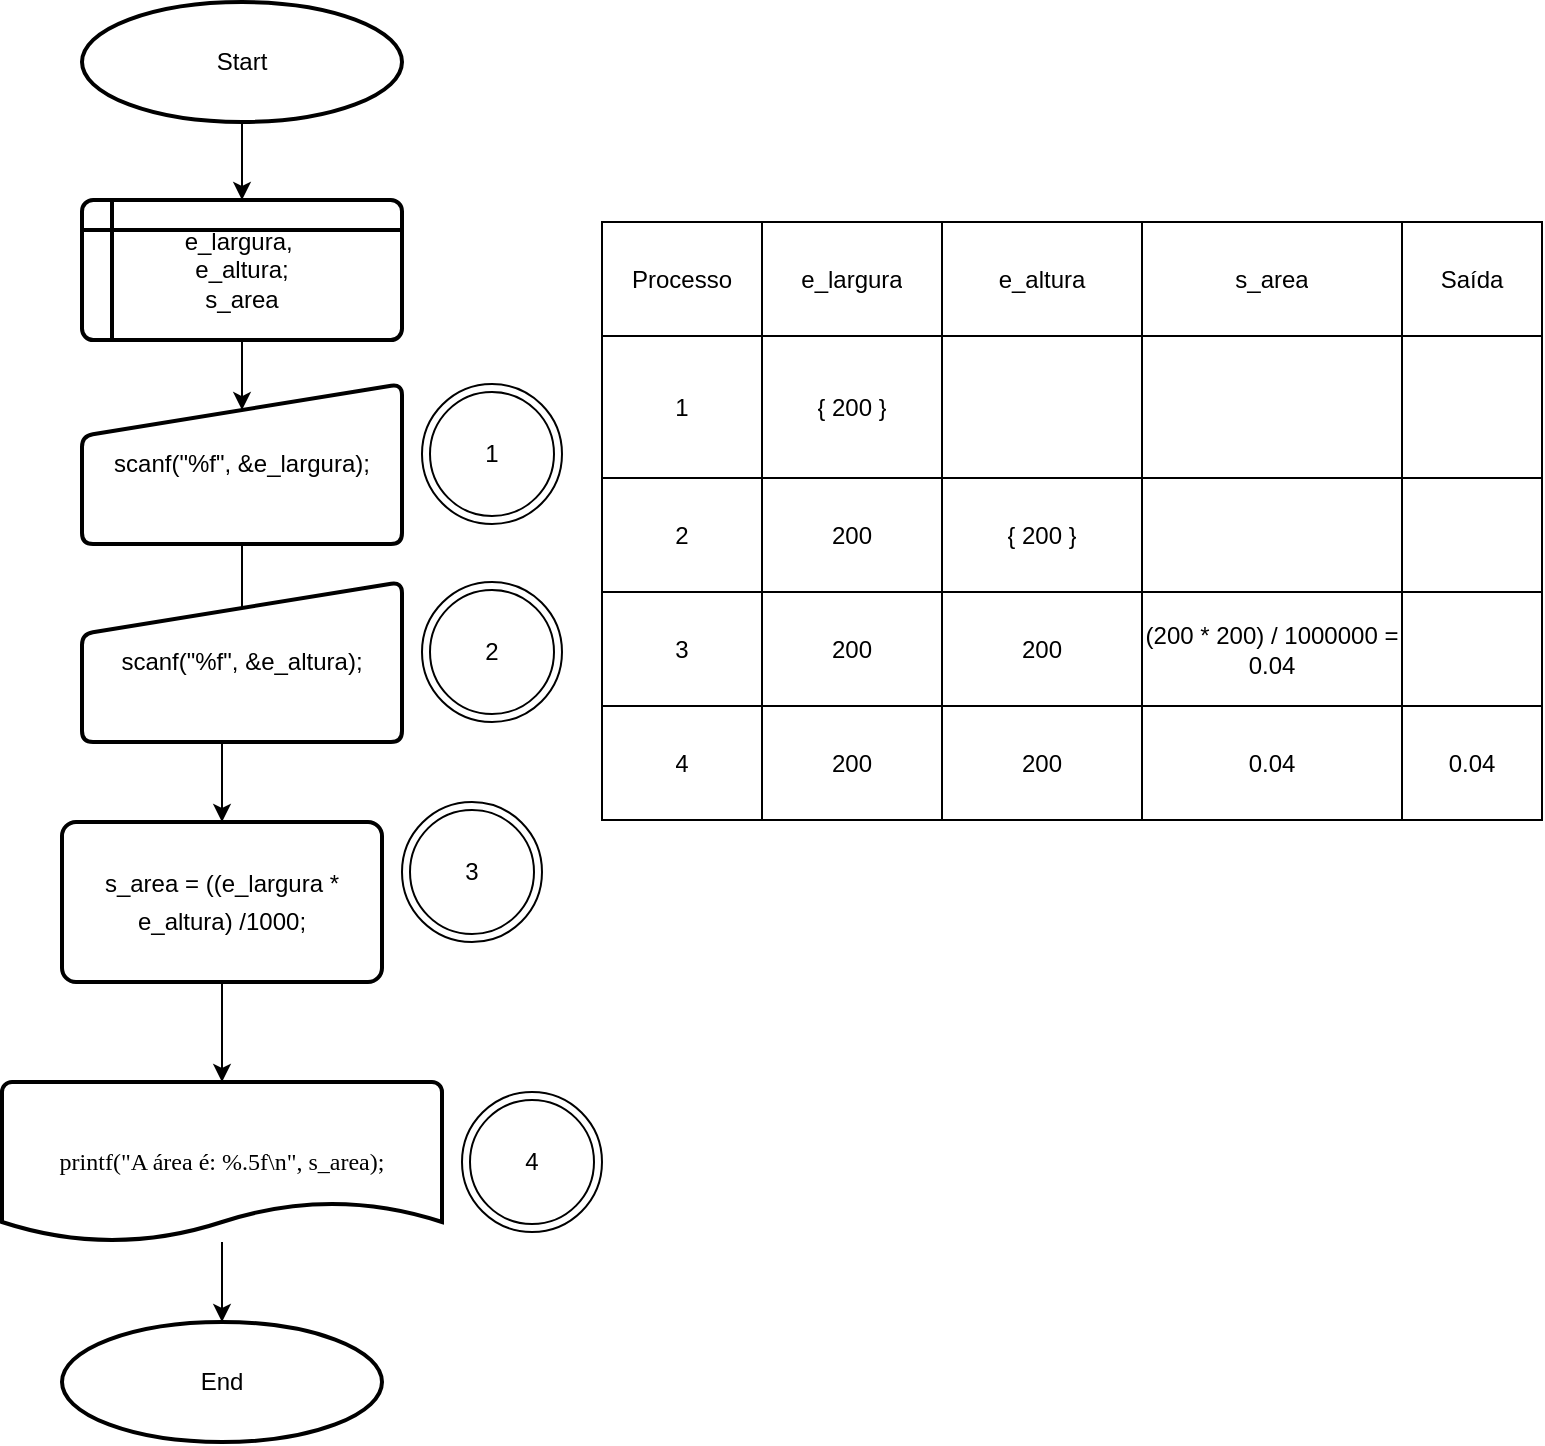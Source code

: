 <mxfile version="13.6.9" type="device"><diagram id="ngkFcMSGOst9pc05mTut" name="Page-1"><mxGraphModel dx="1422" dy="724" grid="1" gridSize="10" guides="1" tooltips="1" connect="1" arrows="1" fold="1" page="1" pageScale="1" pageWidth="827" pageHeight="1169" math="0" shadow="0"><root><mxCell id="0"/><mxCell id="1" parent="0"/><mxCell id="Iz894pelfajbpSJn3165-12" style="edgeStyle=orthogonalEdgeStyle;rounded=0;orthogonalLoop=1;jettySize=auto;html=1;exitX=0.5;exitY=1;exitDx=0;exitDy=0;entryX=0.5;entryY=0;entryDx=0;entryDy=0;" parent="1" source="Iz894pelfajbpSJn3165-4" target="Iz894pelfajbpSJn3165-10" edge="1"><mxGeometry relative="1" as="geometry"/></mxCell><mxCell id="Iz894pelfajbpSJn3165-4" value="&lt;div style=&quot;line-height: 19px&quot;&gt;&lt;span style=&quot;background-color: rgb(255 , 255 , 255)&quot;&gt;&lt;font style=&quot;font-size: 12px&quot;&gt;scanf(&quot;%f&quot;, &amp;amp;e_largura);&lt;/font&gt;&lt;/span&gt;&lt;/div&gt;" style="html=1;strokeWidth=2;shape=manualInput;whiteSpace=wrap;rounded=1;size=26;arcSize=11;" parent="1" vertex="1"><mxGeometry x="80" y="231" width="160" height="80" as="geometry"/></mxCell><mxCell id="Iz894pelfajbpSJn3165-9" style="edgeStyle=orthogonalEdgeStyle;rounded=0;orthogonalLoop=1;jettySize=auto;html=1;exitX=0.5;exitY=1;exitDx=0;exitDy=0;entryX=0.5;entryY=0.163;entryDx=0;entryDy=0;entryPerimeter=0;" parent="1" source="Iz894pelfajbpSJn3165-5" target="Iz894pelfajbpSJn3165-4" edge="1"><mxGeometry relative="1" as="geometry"/></mxCell><mxCell id="Iz894pelfajbpSJn3165-5" value="e_largura,&amp;nbsp;&lt;br&gt;e_altura;&lt;br&gt;s_area" style="shape=internalStorage;whiteSpace=wrap;html=1;dx=15;dy=15;rounded=1;arcSize=8;strokeWidth=2;" parent="1" vertex="1"><mxGeometry x="80" y="139" width="160" height="70" as="geometry"/></mxCell><mxCell id="Iz894pelfajbpSJn3165-8" style="edgeStyle=orthogonalEdgeStyle;rounded=0;orthogonalLoop=1;jettySize=auto;html=1;exitX=0.5;exitY=1;exitDx=0;exitDy=0;exitPerimeter=0;entryX=0.5;entryY=0;entryDx=0;entryDy=0;" parent="1" source="Iz894pelfajbpSJn3165-6" target="Iz894pelfajbpSJn3165-5" edge="1"><mxGeometry relative="1" as="geometry"/></mxCell><mxCell id="Iz894pelfajbpSJn3165-6" value="Start" style="strokeWidth=2;html=1;shape=mxgraph.flowchart.start_1;whiteSpace=wrap;" parent="1" vertex="1"><mxGeometry x="80" y="40" width="160" height="60" as="geometry"/></mxCell><mxCell id="Iz894pelfajbpSJn3165-18" value="" style="edgeStyle=orthogonalEdgeStyle;rounded=0;orthogonalLoop=1;jettySize=auto;html=1;" parent="1" source="Iz894pelfajbpSJn3165-10" target="Iz894pelfajbpSJn3165-13" edge="1"><mxGeometry relative="1" as="geometry"/></mxCell><mxCell id="Iz894pelfajbpSJn3165-10" value="&lt;div style=&quot;line-height: 19px&quot;&gt;&lt;span style=&quot;background-color: rgb(255 , 255 , 255)&quot;&gt;&lt;font style=&quot;font-size: 12px&quot;&gt;s_area = ((e_largura * e_altura) /1000;&lt;/font&gt;&lt;/span&gt;&lt;/div&gt;" style="rounded=1;whiteSpace=wrap;html=1;absoluteArcSize=1;arcSize=14;strokeWidth=2;" parent="1" vertex="1"><mxGeometry x="70" y="450" width="160" height="80" as="geometry"/></mxCell><mxCell id="Iz894pelfajbpSJn3165-17" value="" style="edgeStyle=orthogonalEdgeStyle;rounded=0;orthogonalLoop=1;jettySize=auto;html=1;" parent="1" source="Iz894pelfajbpSJn3165-13" target="Iz894pelfajbpSJn3165-14" edge="1"><mxGeometry relative="1" as="geometry"/></mxCell><mxCell id="Iz894pelfajbpSJn3165-13" value="&lt;div style=&quot;line-height: 19px&quot;&gt;&lt;div&gt;&lt;span style=&quot;background-color: rgb(255 , 255 , 255)&quot;&gt;&lt;font face=&quot;Verdana&quot; style=&quot;font-size: 12px&quot;&gt; printf(&quot;A área é: %.5f\n&quot;, s_area);&lt;/font&gt;&lt;/span&gt;&lt;/div&gt;&lt;/div&gt;" style="strokeWidth=2;html=1;shape=mxgraph.flowchart.document2;whiteSpace=wrap;size=0.25;" parent="1" vertex="1"><mxGeometry x="40" y="580" width="220" height="80" as="geometry"/></mxCell><mxCell id="Iz894pelfajbpSJn3165-14" value="End" style="strokeWidth=2;html=1;shape=mxgraph.flowchart.start_1;whiteSpace=wrap;" parent="1" vertex="1"><mxGeometry x="70" y="700" width="160" height="60" as="geometry"/></mxCell><mxCell id="ano4e-ZF5pAxgqL-EK3d-1" value="1" style="ellipse;shape=doubleEllipse;whiteSpace=wrap;html=1;aspect=fixed;" vertex="1" parent="1"><mxGeometry x="250" y="231" width="70" height="70" as="geometry"/></mxCell><mxCell id="ano4e-ZF5pAxgqL-EK3d-2" value="2" style="ellipse;shape=doubleEllipse;whiteSpace=wrap;html=1;aspect=fixed;" vertex="1" parent="1"><mxGeometry x="250" y="330" width="70" height="70" as="geometry"/></mxCell><mxCell id="ano4e-ZF5pAxgqL-EK3d-3" value="3" style="ellipse;shape=doubleEllipse;whiteSpace=wrap;html=1;aspect=fixed;" vertex="1" parent="1"><mxGeometry x="240" y="440" width="70" height="70" as="geometry"/></mxCell><mxCell id="Iz894pelfajbpSJn3165-48" value="" style="shape=table;html=1;whiteSpace=wrap;startSize=0;container=1;collapsible=0;childLayout=tableLayout;" parent="1" vertex="1"><mxGeometry x="340" y="150" width="470" height="299" as="geometry"/></mxCell><mxCell id="Iz894pelfajbpSJn3165-49" value="" style="shape=partialRectangle;html=1;whiteSpace=wrap;collapsible=0;dropTarget=0;pointerEvents=0;fillColor=none;top=0;left=0;bottom=0;right=0;points=[[0,0.5],[1,0.5]];portConstraint=eastwest;" parent="Iz894pelfajbpSJn3165-48" vertex="1"><mxGeometry width="470" height="57" as="geometry"/></mxCell><mxCell id="Iz894pelfajbpSJn3165-50" value="Processo" style="shape=partialRectangle;html=1;whiteSpace=wrap;connectable=0;overflow=hidden;fillColor=none;top=0;left=0;bottom=0;right=0;" parent="Iz894pelfajbpSJn3165-49" vertex="1"><mxGeometry width="80" height="57" as="geometry"/></mxCell><mxCell id="Iz894pelfajbpSJn3165-51" value="e_largura" style="shape=partialRectangle;html=1;whiteSpace=wrap;connectable=0;overflow=hidden;fillColor=none;top=0;left=0;bottom=0;right=0;" parent="Iz894pelfajbpSJn3165-49" vertex="1"><mxGeometry x="80" width="90" height="57" as="geometry"/></mxCell><mxCell id="Iz894pelfajbpSJn3165-52" value="e_altura" style="shape=partialRectangle;html=1;whiteSpace=wrap;connectable=0;overflow=hidden;fillColor=none;top=0;left=0;bottom=0;right=0;" parent="Iz894pelfajbpSJn3165-49" vertex="1"><mxGeometry x="170" width="100" height="57" as="geometry"/></mxCell><mxCell id="Iz894pelfajbpSJn3165-53" value="s_area" style="shape=partialRectangle;html=1;whiteSpace=wrap;connectable=0;overflow=hidden;fillColor=none;top=0;left=0;bottom=0;right=0;" parent="Iz894pelfajbpSJn3165-49" vertex="1"><mxGeometry x="270" width="130" height="57" as="geometry"/></mxCell><mxCell id="ano4e-ZF5pAxgqL-EK3d-4" value="Saída" style="shape=partialRectangle;html=1;whiteSpace=wrap;connectable=0;overflow=hidden;fillColor=none;top=0;left=0;bottom=0;right=0;" vertex="1" parent="Iz894pelfajbpSJn3165-49"><mxGeometry x="400" width="70" height="57" as="geometry"/></mxCell><mxCell id="Iz894pelfajbpSJn3165-54" value="" style="shape=partialRectangle;html=1;whiteSpace=wrap;collapsible=0;dropTarget=0;pointerEvents=0;fillColor=none;top=0;left=0;bottom=0;right=0;points=[[0,0.5],[1,0.5]];portConstraint=eastwest;" parent="Iz894pelfajbpSJn3165-48" vertex="1"><mxGeometry y="57" width="470" height="71" as="geometry"/></mxCell><mxCell id="Iz894pelfajbpSJn3165-55" value="1" style="shape=partialRectangle;html=1;whiteSpace=wrap;connectable=0;overflow=hidden;fillColor=none;top=0;left=0;bottom=0;right=0;" parent="Iz894pelfajbpSJn3165-54" vertex="1"><mxGeometry width="80" height="71" as="geometry"/></mxCell><mxCell id="Iz894pelfajbpSJn3165-56" value="{ 200 }" style="shape=partialRectangle;html=1;whiteSpace=wrap;connectable=0;overflow=hidden;fillColor=none;top=0;left=0;bottom=0;right=0;" parent="Iz894pelfajbpSJn3165-54" vertex="1"><mxGeometry x="80" width="90" height="71" as="geometry"/></mxCell><mxCell id="Iz894pelfajbpSJn3165-57" value="" style="shape=partialRectangle;html=1;whiteSpace=wrap;connectable=0;overflow=hidden;fillColor=none;top=0;left=0;bottom=0;right=0;" parent="Iz894pelfajbpSJn3165-54" vertex="1"><mxGeometry x="170" width="100" height="71" as="geometry"/></mxCell><mxCell id="Iz894pelfajbpSJn3165-58" value="" style="shape=partialRectangle;html=1;whiteSpace=wrap;connectable=0;overflow=hidden;fillColor=none;top=0;left=0;bottom=0;right=0;" parent="Iz894pelfajbpSJn3165-54" vertex="1"><mxGeometry x="270" width="130" height="71" as="geometry"/></mxCell><mxCell id="ano4e-ZF5pAxgqL-EK3d-5" style="shape=partialRectangle;html=1;whiteSpace=wrap;connectable=0;overflow=hidden;fillColor=none;top=0;left=0;bottom=0;right=0;" vertex="1" parent="Iz894pelfajbpSJn3165-54"><mxGeometry x="400" width="70" height="71" as="geometry"/></mxCell><mxCell id="Iz894pelfajbpSJn3165-59" value="" style="shape=partialRectangle;html=1;whiteSpace=wrap;collapsible=0;dropTarget=0;pointerEvents=0;fillColor=none;top=0;left=0;bottom=0;right=0;points=[[0,0.5],[1,0.5]];portConstraint=eastwest;" parent="Iz894pelfajbpSJn3165-48" vertex="1"><mxGeometry y="128" width="470" height="57" as="geometry"/></mxCell><mxCell id="Iz894pelfajbpSJn3165-60" value="2" style="shape=partialRectangle;html=1;whiteSpace=wrap;connectable=0;overflow=hidden;fillColor=none;top=0;left=0;bottom=0;right=0;" parent="Iz894pelfajbpSJn3165-59" vertex="1"><mxGeometry width="80" height="57" as="geometry"/></mxCell><mxCell id="Iz894pelfajbpSJn3165-61" value="200" style="shape=partialRectangle;html=1;whiteSpace=wrap;connectable=0;overflow=hidden;fillColor=none;top=0;left=0;bottom=0;right=0;" parent="Iz894pelfajbpSJn3165-59" vertex="1"><mxGeometry x="80" width="90" height="57" as="geometry"/></mxCell><mxCell id="Iz894pelfajbpSJn3165-62" value="{ 200 }" style="shape=partialRectangle;html=1;whiteSpace=wrap;connectable=0;overflow=hidden;fillColor=none;top=0;left=0;bottom=0;right=0;" parent="Iz894pelfajbpSJn3165-59" vertex="1"><mxGeometry x="170" width="100" height="57" as="geometry"/></mxCell><mxCell id="Iz894pelfajbpSJn3165-63" value="" style="shape=partialRectangle;html=1;whiteSpace=wrap;connectable=0;overflow=hidden;fillColor=none;top=0;left=0;bottom=0;right=0;" parent="Iz894pelfajbpSJn3165-59" vertex="1"><mxGeometry x="270" width="130" height="57" as="geometry"/></mxCell><mxCell id="ano4e-ZF5pAxgqL-EK3d-6" style="shape=partialRectangle;html=1;whiteSpace=wrap;connectable=0;overflow=hidden;fillColor=none;top=0;left=0;bottom=0;right=0;" vertex="1" parent="Iz894pelfajbpSJn3165-59"><mxGeometry x="400" width="70" height="57" as="geometry"/></mxCell><mxCell id="Iz894pelfajbpSJn3165-64" value="" style="shape=partialRectangle;html=1;whiteSpace=wrap;collapsible=0;dropTarget=0;pointerEvents=0;fillColor=none;top=0;left=0;bottom=0;right=0;points=[[0,0.5],[1,0.5]];portConstraint=eastwest;" parent="Iz894pelfajbpSJn3165-48" vertex="1"><mxGeometry y="185" width="470" height="57" as="geometry"/></mxCell><mxCell id="Iz894pelfajbpSJn3165-65" value="3" style="shape=partialRectangle;html=1;whiteSpace=wrap;connectable=0;overflow=hidden;fillColor=none;top=0;left=0;bottom=0;right=0;" parent="Iz894pelfajbpSJn3165-64" vertex="1"><mxGeometry width="80" height="57" as="geometry"/></mxCell><mxCell id="Iz894pelfajbpSJn3165-66" value="200" style="shape=partialRectangle;html=1;whiteSpace=wrap;connectable=0;overflow=hidden;fillColor=none;top=0;left=0;bottom=0;right=0;" parent="Iz894pelfajbpSJn3165-64" vertex="1"><mxGeometry x="80" width="90" height="57" as="geometry"/></mxCell><mxCell id="Iz894pelfajbpSJn3165-67" value="200" style="shape=partialRectangle;html=1;whiteSpace=wrap;connectable=0;overflow=hidden;fillColor=none;top=0;left=0;bottom=0;right=0;" parent="Iz894pelfajbpSJn3165-64" vertex="1"><mxGeometry x="170" width="100" height="57" as="geometry"/></mxCell><mxCell id="Iz894pelfajbpSJn3165-68" value="(200 * 200) / 1000000 = 0.04" style="shape=partialRectangle;html=1;whiteSpace=wrap;connectable=0;overflow=hidden;fillColor=none;top=0;left=0;bottom=0;right=0;" parent="Iz894pelfajbpSJn3165-64" vertex="1"><mxGeometry x="270" width="130" height="57" as="geometry"/></mxCell><mxCell id="ano4e-ZF5pAxgqL-EK3d-7" style="shape=partialRectangle;html=1;whiteSpace=wrap;connectable=0;overflow=hidden;fillColor=none;top=0;left=0;bottom=0;right=0;" vertex="1" parent="Iz894pelfajbpSJn3165-64"><mxGeometry x="400" width="70" height="57" as="geometry"/></mxCell><mxCell id="ano4e-ZF5pAxgqL-EK3d-9" style="shape=partialRectangle;html=1;whiteSpace=wrap;collapsible=0;dropTarget=0;pointerEvents=0;fillColor=none;top=0;left=0;bottom=0;right=0;points=[[0,0.5],[1,0.5]];portConstraint=eastwest;" vertex="1" parent="Iz894pelfajbpSJn3165-48"><mxGeometry y="242" width="470" height="57" as="geometry"/></mxCell><mxCell id="ano4e-ZF5pAxgqL-EK3d-10" value="4" style="shape=partialRectangle;html=1;whiteSpace=wrap;connectable=0;overflow=hidden;fillColor=none;top=0;left=0;bottom=0;right=0;" vertex="1" parent="ano4e-ZF5pAxgqL-EK3d-9"><mxGeometry width="80" height="57" as="geometry"/></mxCell><mxCell id="ano4e-ZF5pAxgqL-EK3d-11" value="200" style="shape=partialRectangle;html=1;whiteSpace=wrap;connectable=0;overflow=hidden;fillColor=none;top=0;left=0;bottom=0;right=0;" vertex="1" parent="ano4e-ZF5pAxgqL-EK3d-9"><mxGeometry x="80" width="90" height="57" as="geometry"/></mxCell><mxCell id="ano4e-ZF5pAxgqL-EK3d-12" value="200" style="shape=partialRectangle;html=1;whiteSpace=wrap;connectable=0;overflow=hidden;fillColor=none;top=0;left=0;bottom=0;right=0;" vertex="1" parent="ano4e-ZF5pAxgqL-EK3d-9"><mxGeometry x="170" width="100" height="57" as="geometry"/></mxCell><mxCell id="ano4e-ZF5pAxgqL-EK3d-13" value="0.04" style="shape=partialRectangle;html=1;whiteSpace=wrap;connectable=0;overflow=hidden;fillColor=none;top=0;left=0;bottom=0;right=0;" vertex="1" parent="ano4e-ZF5pAxgqL-EK3d-9"><mxGeometry x="270" width="130" height="57" as="geometry"/></mxCell><mxCell id="ano4e-ZF5pAxgqL-EK3d-14" value="0.04" style="shape=partialRectangle;html=1;whiteSpace=wrap;connectable=0;overflow=hidden;fillColor=none;top=0;left=0;bottom=0;right=0;" vertex="1" parent="ano4e-ZF5pAxgqL-EK3d-9"><mxGeometry x="400" width="70" height="57" as="geometry"/></mxCell><mxCell id="ano4e-ZF5pAxgqL-EK3d-8" value="&lt;div style=&quot;line-height: 19px&quot;&gt;&lt;span style=&quot;background-color: rgb(255 , 255 , 255)&quot;&gt;scanf(&quot;%f&quot;, &amp;amp;e_altura);&lt;/span&gt;&lt;br&gt;&lt;/div&gt;" style="html=1;strokeWidth=2;shape=manualInput;whiteSpace=wrap;rounded=1;size=26;arcSize=11;" vertex="1" parent="1"><mxGeometry x="80" y="330" width="160" height="80" as="geometry"/></mxCell><mxCell id="ano4e-ZF5pAxgqL-EK3d-15" value="4" style="ellipse;shape=doubleEllipse;whiteSpace=wrap;html=1;aspect=fixed;" vertex="1" parent="1"><mxGeometry x="270" y="585" width="70" height="70" as="geometry"/></mxCell></root></mxGraphModel></diagram></mxfile>